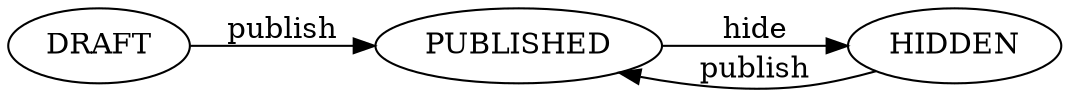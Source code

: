 digraph  catalogueStatus { 
    rankdir=LR
    DRAFT;
    PUBLISHED;
    HIDDEN;
    DRAFT -> PUBLISHED [label="publish"];
    PUBLISHED -> HIDDEN [label="hide"];
    HIDDEN -> PUBLISHED [label="publish"];
}
